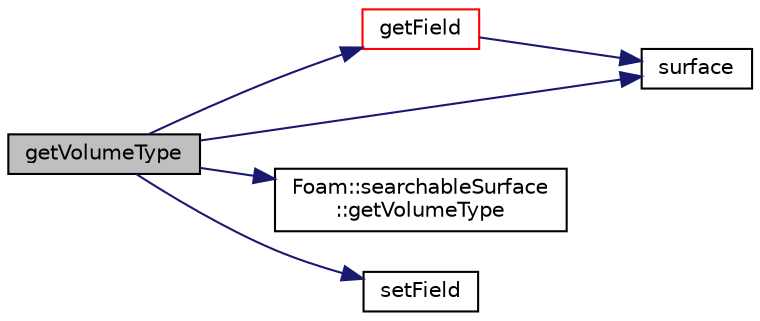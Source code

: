 digraph "getVolumeType"
{
  bgcolor="transparent";
  edge [fontname="Helvetica",fontsize="10",labelfontname="Helvetica",labelfontsize="10"];
  node [fontname="Helvetica",fontsize="10",shape=record];
  rankdir="LR";
  Node1 [label="getVolumeType",height=0.2,width=0.4,color="black", fillcolor="grey75", style="filled", fontcolor="black"];
  Node1 -> Node2 [color="midnightblue",fontsize="10",style="solid",fontname="Helvetica"];
  Node2 [label="getField",height=0.2,width=0.4,color="red",URL="$a02332.html#a48c9e4c30ad88d9a60af2b9cff047a3a",tooltip="WIP. From a set of hits (points and. "];
  Node2 -> Node3 [color="midnightblue",fontsize="10",style="solid",fontname="Helvetica"];
  Node3 [label="surface",height=0.2,width=0.4,color="black",URL="$a02332.html#a3cb4ed4350bdff76b1a056891918e3e8"];
  Node1 -> Node4 [color="midnightblue",fontsize="10",style="solid",fontname="Helvetica"];
  Node4 [label="Foam::searchableSurface\l::getVolumeType",height=0.2,width=0.4,color="black",URL="$a02324.html#aa0f756c18fd2c425bde637c011d40f0c",tooltip="Determine type (inside/outside) for point. unknown if. "];
  Node1 -> Node5 [color="midnightblue",fontsize="10",style="solid",fontname="Helvetica"];
  Node5 [label="setField",height=0.2,width=0.4,color="black",URL="$a02332.html#a51d4c03021fdfbbf945ae029ad7a6aed",tooltip="Set bounds of surface. Bounds currently set as list of. "];
  Node1 -> Node3 [color="midnightblue",fontsize="10",style="solid",fontname="Helvetica"];
}

